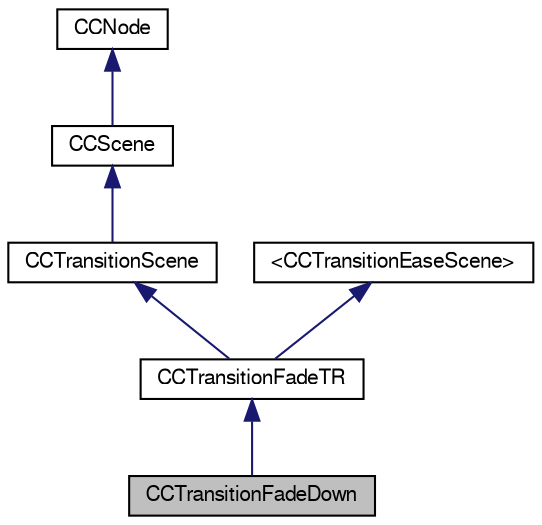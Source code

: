 digraph G
{
  bgcolor="transparent";
  edge [fontname="FreeSans",fontsize="10",labelfontname="FreeSans",labelfontsize="10"];
  node [fontname="FreeSans",fontsize="10",shape=record];
  Node1 [label="CCTransitionFadeDown",height=0.2,width=0.4,color="black", fillcolor="grey75", style="filled" fontcolor="black"];
  Node2 -> Node1 [dir="back",color="midnightblue",fontsize="10",style="solid",fontname="FreeSans"];
  Node2 [label="CCTransitionFadeTR",height=0.2,width=0.4,color="black",URL="$interface_c_c_transition_fade_t_r.html"];
  Node3 -> Node2 [dir="back",color="midnightblue",fontsize="10",style="solid",fontname="FreeSans"];
  Node3 [label="CCTransitionScene",height=0.2,width=0.4,color="black",URL="$interface_c_c_transition_scene.html"];
  Node4 -> Node3 [dir="back",color="midnightblue",fontsize="10",style="solid",fontname="FreeSans"];
  Node4 [label="CCScene",height=0.2,width=0.4,color="black",URL="$interface_c_c_scene.html"];
  Node5 -> Node4 [dir="back",color="midnightblue",fontsize="10",style="solid",fontname="FreeSans"];
  Node5 [label="CCNode",height=0.2,width=0.4,color="black",URL="$interface_c_c_node.html"];
  Node6 -> Node2 [dir="back",color="midnightblue",fontsize="10",style="solid",fontname="FreeSans"];
  Node6 [label="\<CCTransitionEaseScene\>",height=0.2,width=0.4,color="black",URL="$protocol_c_c_transition_ease_scene-p.html"];
}
